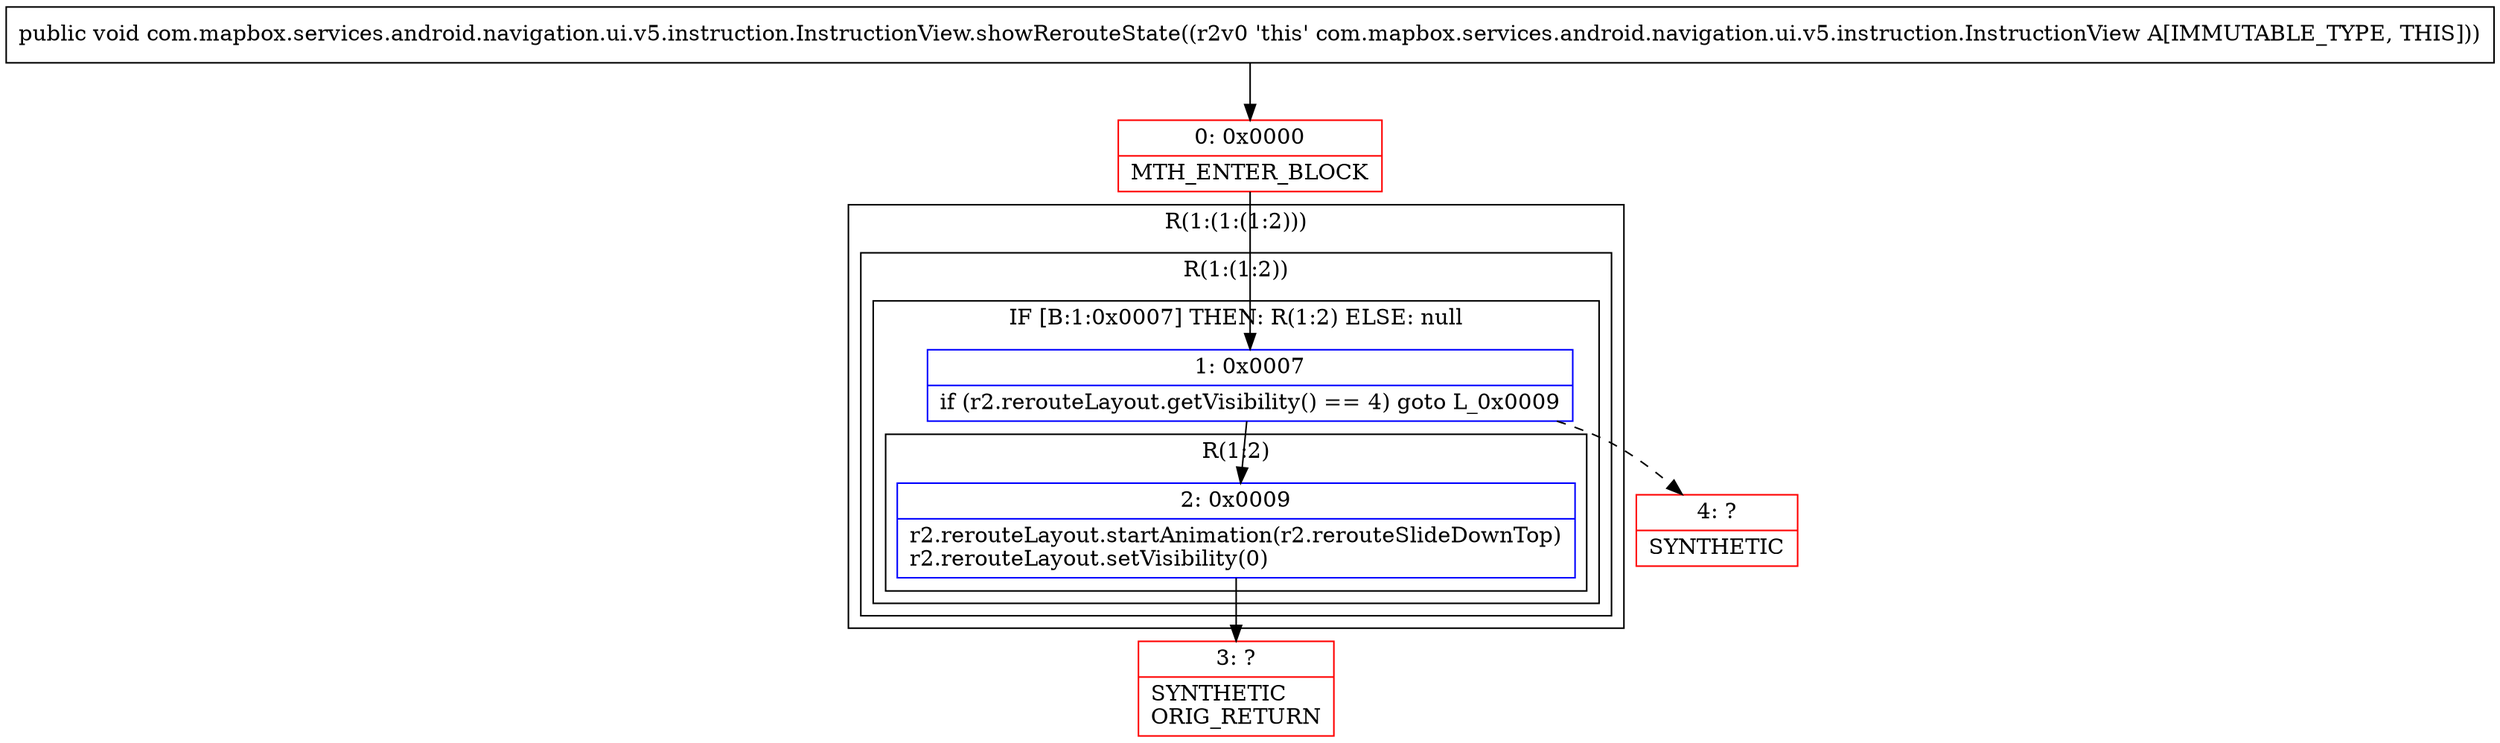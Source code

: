 digraph "CFG forcom.mapbox.services.android.navigation.ui.v5.instruction.InstructionView.showRerouteState()V" {
subgraph cluster_Region_1898951107 {
label = "R(1:(1:(1:2)))";
node [shape=record,color=blue];
subgraph cluster_Region_845158798 {
label = "R(1:(1:2))";
node [shape=record,color=blue];
subgraph cluster_IfRegion_354453818 {
label = "IF [B:1:0x0007] THEN: R(1:2) ELSE: null";
node [shape=record,color=blue];
Node_1 [shape=record,label="{1\:\ 0x0007|if (r2.rerouteLayout.getVisibility() == 4) goto L_0x0009\l}"];
subgraph cluster_Region_444530258 {
label = "R(1:2)";
node [shape=record,color=blue];
Node_2 [shape=record,label="{2\:\ 0x0009|r2.rerouteLayout.startAnimation(r2.rerouteSlideDownTop)\lr2.rerouteLayout.setVisibility(0)\l}"];
}
}
}
}
Node_0 [shape=record,color=red,label="{0\:\ 0x0000|MTH_ENTER_BLOCK\l}"];
Node_3 [shape=record,color=red,label="{3\:\ ?|SYNTHETIC\lORIG_RETURN\l}"];
Node_4 [shape=record,color=red,label="{4\:\ ?|SYNTHETIC\l}"];
MethodNode[shape=record,label="{public void com.mapbox.services.android.navigation.ui.v5.instruction.InstructionView.showRerouteState((r2v0 'this' com.mapbox.services.android.navigation.ui.v5.instruction.InstructionView A[IMMUTABLE_TYPE, THIS])) }"];
MethodNode -> Node_0;
Node_1 -> Node_2;
Node_1 -> Node_4[style=dashed];
Node_2 -> Node_3;
Node_0 -> Node_1;
}

